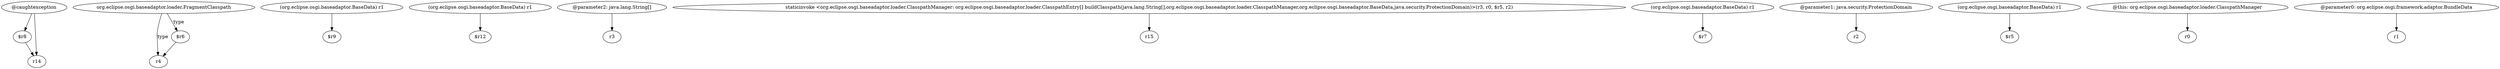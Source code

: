 digraph g {
0[label="@caughtexception"]
1[label="$r8"]
0->1[label=""]
2[label="org.eclipse.osgi.baseadaptor.loader.FragmentClasspath"]
3[label="r4"]
2->3[label="type"]
4[label="(org.eclipse.osgi.baseadaptor.BaseData) r1"]
5[label="$r9"]
4->5[label=""]
6[label="r14"]
1->6[label=""]
7[label="(org.eclipse.osgi.baseadaptor.BaseData) r1"]
8[label="$r12"]
7->8[label=""]
9[label="@parameter2: java.lang.String[]"]
10[label="r3"]
9->10[label=""]
11[label="$r6"]
2->11[label="type"]
12[label="staticinvoke <org.eclipse.osgi.baseadaptor.loader.ClasspathManager: org.eclipse.osgi.baseadaptor.loader.ClasspathEntry[] buildClasspath(java.lang.String[],org.eclipse.osgi.baseadaptor.loader.ClasspathManager,org.eclipse.osgi.baseadaptor.BaseData,java.security.ProtectionDomain)>(r3, r0, $r5, r2)"]
13[label="r15"]
12->13[label=""]
14[label="(org.eclipse.osgi.baseadaptor.BaseData) r1"]
15[label="$r7"]
14->15[label=""]
16[label="@parameter1: java.security.ProtectionDomain"]
17[label="r2"]
16->17[label=""]
18[label="(org.eclipse.osgi.baseadaptor.BaseData) r1"]
19[label="$r5"]
18->19[label=""]
20[label="@this: org.eclipse.osgi.baseadaptor.loader.ClasspathManager"]
21[label="r0"]
20->21[label=""]
0->6[label=""]
22[label="@parameter0: org.eclipse.osgi.framework.adaptor.BundleData"]
23[label="r1"]
22->23[label=""]
11->3[label=""]
}